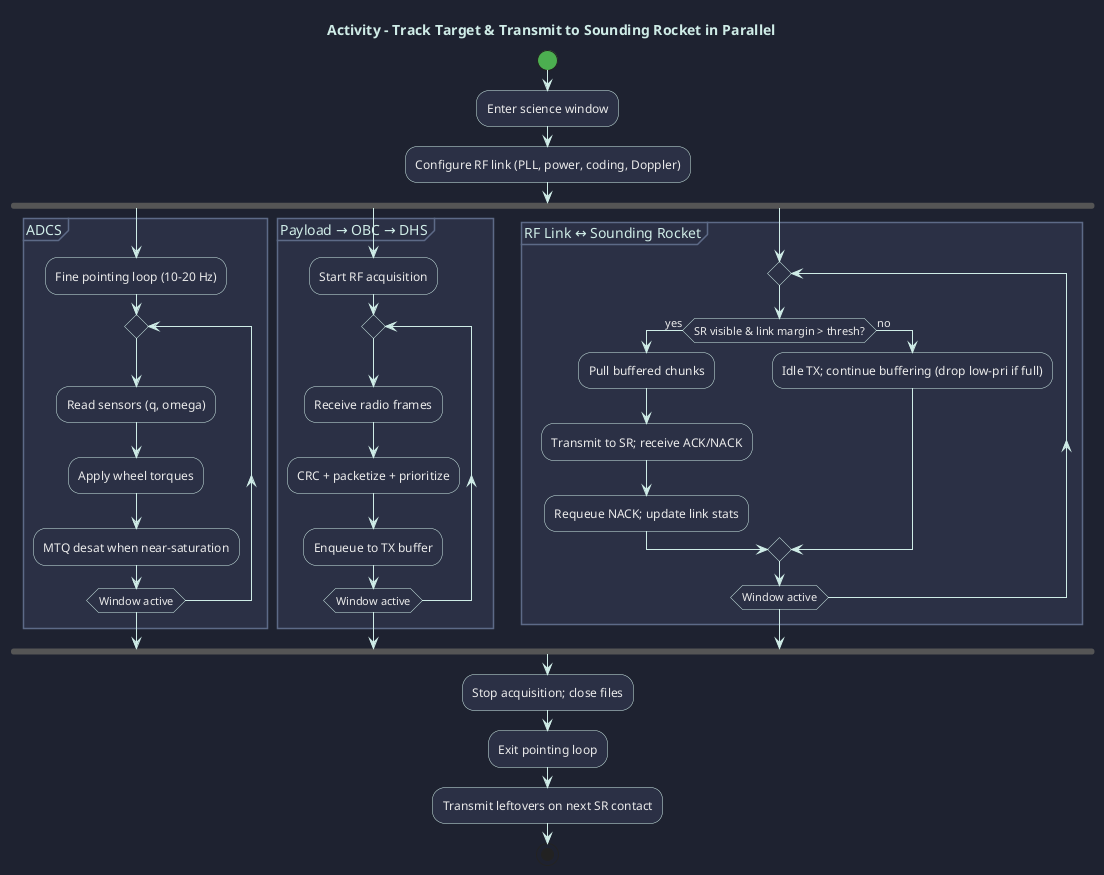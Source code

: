 @startuml
title <color:#CFECE7>Activity – Track Target & Transmit to Sounding Rocket in Parallel</color>
skinparam shadowing false

' ---- Global Colors ----
skinparam backgroundColor #1E2230
skinparam defaultFontColor #EAEAEA

skinparam activity {
  StartColor #4CAF50
  EndColor #4CAF50
  BackgroundColor #2B3045
  BorderColor #CFECE7
  FontColor #EAEAEA
}
skinparam partition {
  BackgroundColor #2B3045
  BorderColor #5D6A87
  FontColor #CFECE7
}
skinparam diamond {
  BackgroundColor #2B3045
  BorderColor #CFECE7
  FontColor #EAEAEA
}
skinparam arrow {
  Color #CFECE7
}
skinparam note {
  BackgroundColor #5D6A87
  BorderColor #CFECE7
  FontColor #EAEAEA
}

start
:Enter science window;
:Configure RF link (PLL, power, coding, Doppler);

fork
  partition "ADCS" {
    :Fine pointing loop (10-20 Hz);
    repeat
      :Read sensors (q, omega);
      :Apply wheel torques;
      :MTQ desat when near-saturation;
    repeat while (Window active)
  }
fork again
  partition "Payload → OBC → DHS" {
    :Start RF acquisition;
    repeat
      :Receive radio frames;
      :CRC + packetize + prioritize;
      :Enqueue to TX buffer;
    repeat while (Window active)
  }
fork again
  partition "RF Link ↔ Sounding Rocket" {
    repeat
      if (SR visible & link margin > thresh?) then (yes)
        :Pull buffered chunks;
        :Transmit to SR; receive ACK/NACK;
        :Requeue NACK; update link stats;
      else (no)
        :Idle TX; continue buffering (drop low-pri if full);
      endif
    repeat while (Window active)
  }
end fork

:Stop acquisition; close files;
:Exit pointing loop;
:Transmit leftovers on next SR contact;
stop
@enduml
